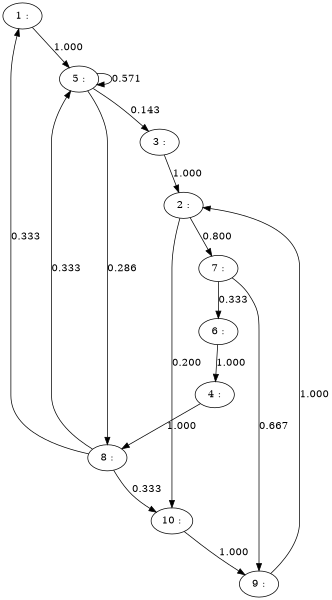 digraph G {
center = 1;
size="4,4";
n1 [ label = "1 :" ];
n2 [ label = "2 :" ];
n3 [ label = "3 :" ];
n4 [ label = "4 :" ];
n5 [ label = "5 :" ];
n6 [ label = "6 :" ];
n7 [ label = "7 :" ];
n8 [ label = "8 :" ];
n9 [ label = "9 :" ];
n10 [ label = "10 :" ];
n1 -> n5 [label="1.000"];
n2 -> n7 [label="0.800"];
n2 -> n10 [label="0.200"];
n3 -> n2 [label="1.000"];
n4 -> n8 [label="1.000"];
n5 -> n3 [label="0.143"];
n5 -> n5 [label="0.571"];
n5 -> n8 [label="0.286"];
n6 -> n4 [label="1.000"];
n7 -> n6 [label="0.333"];
n7 -> n9 [label="0.667"];
n8 -> n1 [label="0.333"];
n8 -> n5 [label="0.333"];
n8 -> n10 [label="0.333"];
n9 -> n2 [label="1.000"];
n10 -> n9 [label="1.000"];

}